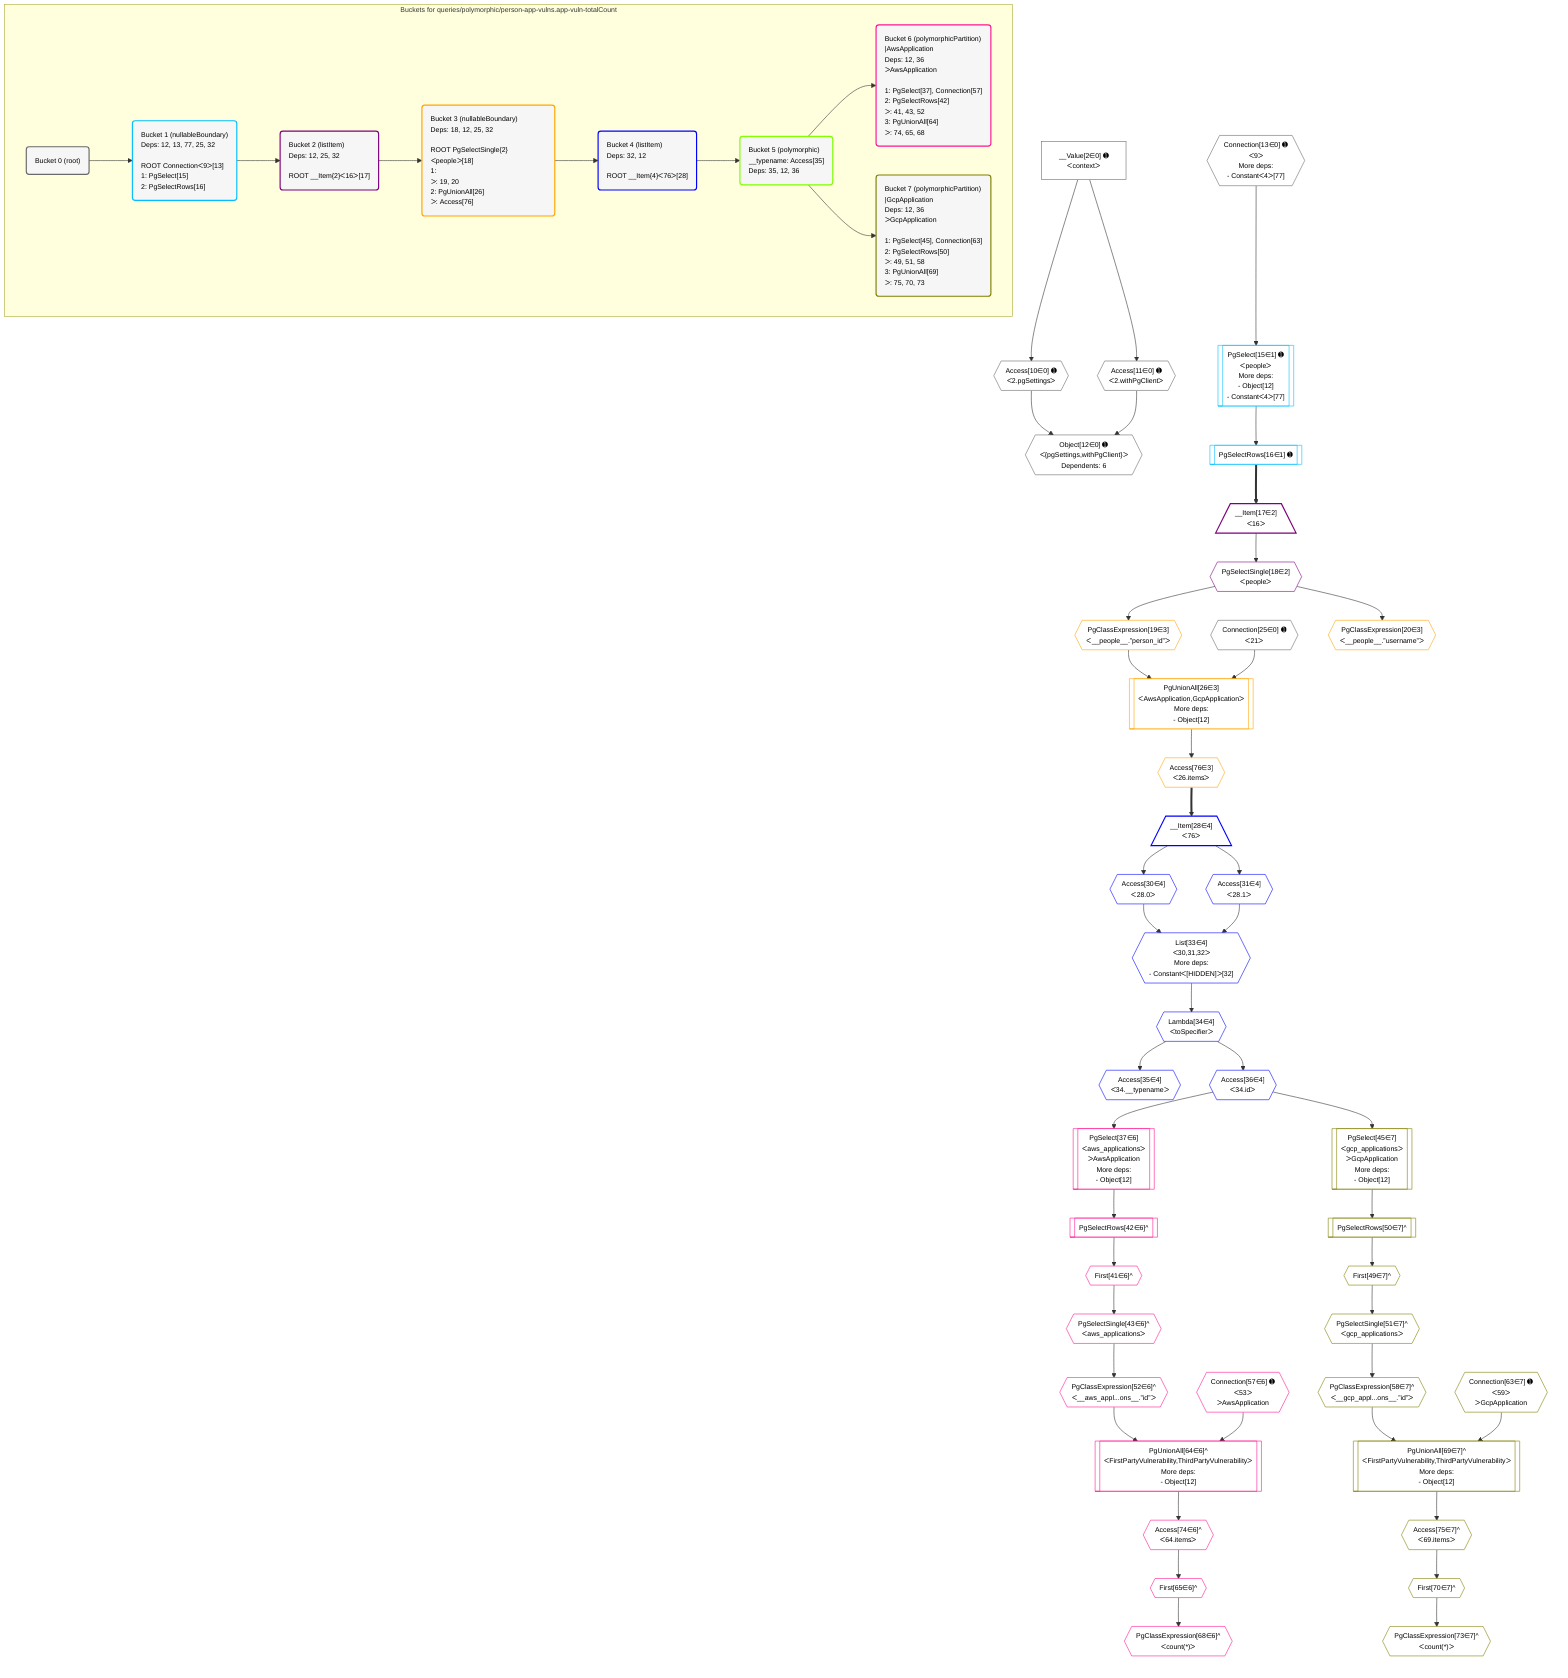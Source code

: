 %%{init: {'themeVariables': { 'fontSize': '12px'}}}%%
graph TD
    classDef path fill:#eee,stroke:#000,color:#000
    classDef plan fill:#fff,stroke-width:1px,color:#000
    classDef itemplan fill:#fff,stroke-width:2px,color:#000
    classDef unbatchedplan fill:#dff,stroke-width:1px,color:#000
    classDef sideeffectplan fill:#fcc,stroke-width:2px,color:#000
    classDef bucket fill:#f6f6f6,color:#000,stroke-width:2px,text-align:left

    subgraph "Buckets for queries/polymorphic/person-app-vulns.app-vuln-totalCount"
    Bucket0("Bucket 0 (root)"):::bucket
    Bucket1("Bucket 1 (nullableBoundary)<br />Deps: 12, 13, 77, 25, 32<br /><br />ROOT Connectionᐸ9ᐳ[13]<br />1: PgSelect[15]<br />2: PgSelectRows[16]"):::bucket
    Bucket2("Bucket 2 (listItem)<br />Deps: 12, 25, 32<br /><br />ROOT __Item{2}ᐸ16ᐳ[17]"):::bucket
    Bucket3("Bucket 3 (nullableBoundary)<br />Deps: 18, 12, 25, 32<br /><br />ROOT PgSelectSingle{2}ᐸpeopleᐳ[18]<br />1: <br />ᐳ: 19, 20<br />2: PgUnionAll[26]<br />ᐳ: Access[76]"):::bucket
    Bucket4("Bucket 4 (listItem)<br />Deps: 32, 12<br /><br />ROOT __Item{4}ᐸ76ᐳ[28]"):::bucket
    Bucket5("Bucket 5 (polymorphic)<br />__typename: Access[35]<br />Deps: 35, 12, 36"):::bucket
    Bucket6("Bucket 6 (polymorphicPartition)<br />|AwsApplication<br />Deps: 12, 36<br />ᐳAwsApplication<br /><br />1: PgSelect[37], Connection[57]<br />2: PgSelectRows[42]<br />ᐳ: 41, 43, 52<br />3: PgUnionAll[64]<br />ᐳ: 74, 65, 68"):::bucket
    Bucket7("Bucket 7 (polymorphicPartition)<br />|GcpApplication<br />Deps: 12, 36<br />ᐳGcpApplication<br /><br />1: PgSelect[45], Connection[63]<br />2: PgSelectRows[50]<br />ᐳ: 49, 51, 58<br />3: PgUnionAll[69]<br />ᐳ: 75, 70, 73"):::bucket
    end
    Bucket0 --> Bucket1
    Bucket1 --> Bucket2
    Bucket2 --> Bucket3
    Bucket3 --> Bucket4
    Bucket4 --> Bucket5
    Bucket5 --> Bucket6 & Bucket7

    %% plan dependencies
    Object12{{"Object[12∈0] ➊<br />ᐸ{pgSettings,withPgClient}ᐳ<br />Dependents: 6"}}:::plan
    Access10{{"Access[10∈0] ➊<br />ᐸ2.pgSettingsᐳ"}}:::plan
    Access11{{"Access[11∈0] ➊<br />ᐸ2.withPgClientᐳ"}}:::plan
    Access10 & Access11 --> Object12
    __Value2["__Value[2∈0] ➊<br />ᐸcontextᐳ"]:::plan
    __Value2 --> Access10
    __Value2 --> Access11
    Connection13{{"Connection[13∈0] ➊<br />ᐸ9ᐳ<br />More deps:<br />- Constantᐸ4ᐳ[77]"}}:::plan
    Connection25{{"Connection[25∈0] ➊<br />ᐸ21ᐳ"}}:::plan
    PgSelect15[["PgSelect[15∈1] ➊<br />ᐸpeopleᐳ<br />More deps:<br />- Object[12]<br />- Constantᐸ4ᐳ[77]"]]:::plan
    Connection13 --> PgSelect15
    PgSelectRows16[["PgSelectRows[16∈1] ➊"]]:::plan
    PgSelect15 --> PgSelectRows16
    __Item17[/"__Item[17∈2]<br />ᐸ16ᐳ"\]:::itemplan
    PgSelectRows16 ==> __Item17
    PgSelectSingle18{{"PgSelectSingle[18∈2]<br />ᐸpeopleᐳ"}}:::plan
    __Item17 --> PgSelectSingle18
    PgUnionAll26[["PgUnionAll[26∈3]<br />ᐸAwsApplication,GcpApplicationᐳ<br />More deps:<br />- Object[12]"]]:::plan
    PgClassExpression19{{"PgClassExpression[19∈3]<br />ᐸ__people__.”person_id”ᐳ"}}:::plan
    PgClassExpression19 & Connection25 --> PgUnionAll26
    PgSelectSingle18 --> PgClassExpression19
    PgClassExpression20{{"PgClassExpression[20∈3]<br />ᐸ__people__.”username”ᐳ"}}:::plan
    PgSelectSingle18 --> PgClassExpression20
    Access76{{"Access[76∈3]<br />ᐸ26.itemsᐳ"}}:::plan
    PgUnionAll26 --> Access76
    List33{{"List[33∈4]<br />ᐸ30,31,32ᐳ<br />More deps:<br />- Constantᐸ[HIDDEN]ᐳ[32]"}}:::plan
    Access30{{"Access[30∈4]<br />ᐸ28.0ᐳ"}}:::plan
    Access31{{"Access[31∈4]<br />ᐸ28.1ᐳ"}}:::plan
    Access30 & Access31 --> List33
    __Item28[/"__Item[28∈4]<br />ᐸ76ᐳ"\]:::itemplan
    Access76 ==> __Item28
    __Item28 --> Access30
    __Item28 --> Access31
    Lambda34{{"Lambda[34∈4]<br />ᐸtoSpecifierᐳ"}}:::plan
    List33 --> Lambda34
    Access35{{"Access[35∈4]<br />ᐸ34.__typenameᐳ"}}:::plan
    Lambda34 --> Access35
    Access36{{"Access[36∈4]<br />ᐸ34.idᐳ"}}:::plan
    Lambda34 --> Access36
    PgUnionAll64[["PgUnionAll[64∈6]^<br />ᐸFirstPartyVulnerability,ThirdPartyVulnerabilityᐳ<br />More deps:<br />- Object[12]"]]:::plan
    PgClassExpression52{{"PgClassExpression[52∈6]^<br />ᐸ__aws_appl...ons__.”id”ᐳ"}}:::plan
    Connection57{{"Connection[57∈6] ➊<br />ᐸ53ᐳ<br />ᐳAwsApplication"}}:::plan
    PgClassExpression52 & Connection57 --> PgUnionAll64
    PgSelect37[["PgSelect[37∈6]<br />ᐸaws_applicationsᐳ<br />ᐳAwsApplication<br />More deps:<br />- Object[12]"]]:::plan
    Access36 --> PgSelect37
    First41{{"First[41∈6]^"}}:::plan
    PgSelectRows42[["PgSelectRows[42∈6]^"]]:::plan
    PgSelectRows42 --> First41
    PgSelect37 --> PgSelectRows42
    PgSelectSingle43{{"PgSelectSingle[43∈6]^<br />ᐸaws_applicationsᐳ"}}:::plan
    First41 --> PgSelectSingle43
    PgSelectSingle43 --> PgClassExpression52
    First65{{"First[65∈6]^"}}:::plan
    Access74{{"Access[74∈6]^<br />ᐸ64.itemsᐳ"}}:::plan
    Access74 --> First65
    PgClassExpression68{{"PgClassExpression[68∈6]^<br />ᐸcount(*)ᐳ"}}:::plan
    First65 --> PgClassExpression68
    PgUnionAll64 --> Access74
    PgUnionAll69[["PgUnionAll[69∈7]^<br />ᐸFirstPartyVulnerability,ThirdPartyVulnerabilityᐳ<br />More deps:<br />- Object[12]"]]:::plan
    PgClassExpression58{{"PgClassExpression[58∈7]^<br />ᐸ__gcp_appl...ons__.”id”ᐳ"}}:::plan
    Connection63{{"Connection[63∈7] ➊<br />ᐸ59ᐳ<br />ᐳGcpApplication"}}:::plan
    PgClassExpression58 & Connection63 --> PgUnionAll69
    PgSelect45[["PgSelect[45∈7]<br />ᐸgcp_applicationsᐳ<br />ᐳGcpApplication<br />More deps:<br />- Object[12]"]]:::plan
    Access36 --> PgSelect45
    First49{{"First[49∈7]^"}}:::plan
    PgSelectRows50[["PgSelectRows[50∈7]^"]]:::plan
    PgSelectRows50 --> First49
    PgSelect45 --> PgSelectRows50
    PgSelectSingle51{{"PgSelectSingle[51∈7]^<br />ᐸgcp_applicationsᐳ"}}:::plan
    First49 --> PgSelectSingle51
    PgSelectSingle51 --> PgClassExpression58
    First70{{"First[70∈7]^"}}:::plan
    Access75{{"Access[75∈7]^<br />ᐸ69.itemsᐳ"}}:::plan
    Access75 --> First70
    PgClassExpression73{{"PgClassExpression[73∈7]^<br />ᐸcount(*)ᐳ"}}:::plan
    First70 --> PgClassExpression73
    PgUnionAll69 --> Access75

    %% define steps
    classDef bucket0 stroke:#696969
    class Bucket0,__Value2,Access10,Access11,Object12,Connection13,Connection25 bucket0
    classDef bucket1 stroke:#00bfff
    class Bucket1,PgSelect15,PgSelectRows16 bucket1
    classDef bucket2 stroke:#7f007f
    class Bucket2,__Item17,PgSelectSingle18 bucket2
    classDef bucket3 stroke:#ffa500
    class Bucket3,PgClassExpression19,PgClassExpression20,PgUnionAll26,Access76 bucket3
    classDef bucket4 stroke:#0000ff
    class Bucket4,__Item28,Access30,Access31,List33,Lambda34,Access35,Access36 bucket4
    classDef bucket5 stroke:#7fff00
    class Bucket5 bucket5
    classDef bucket6 stroke:#ff1493
    class Bucket6,PgSelect37,First41,PgSelectRows42,PgSelectSingle43,PgClassExpression52,Connection57,PgUnionAll64,First65,PgClassExpression68,Access74 bucket6
    classDef bucket7 stroke:#808000
    class Bucket7,PgSelect45,First49,PgSelectRows50,PgSelectSingle51,PgClassExpression58,Connection63,PgUnionAll69,First70,PgClassExpression73,Access75 bucket7